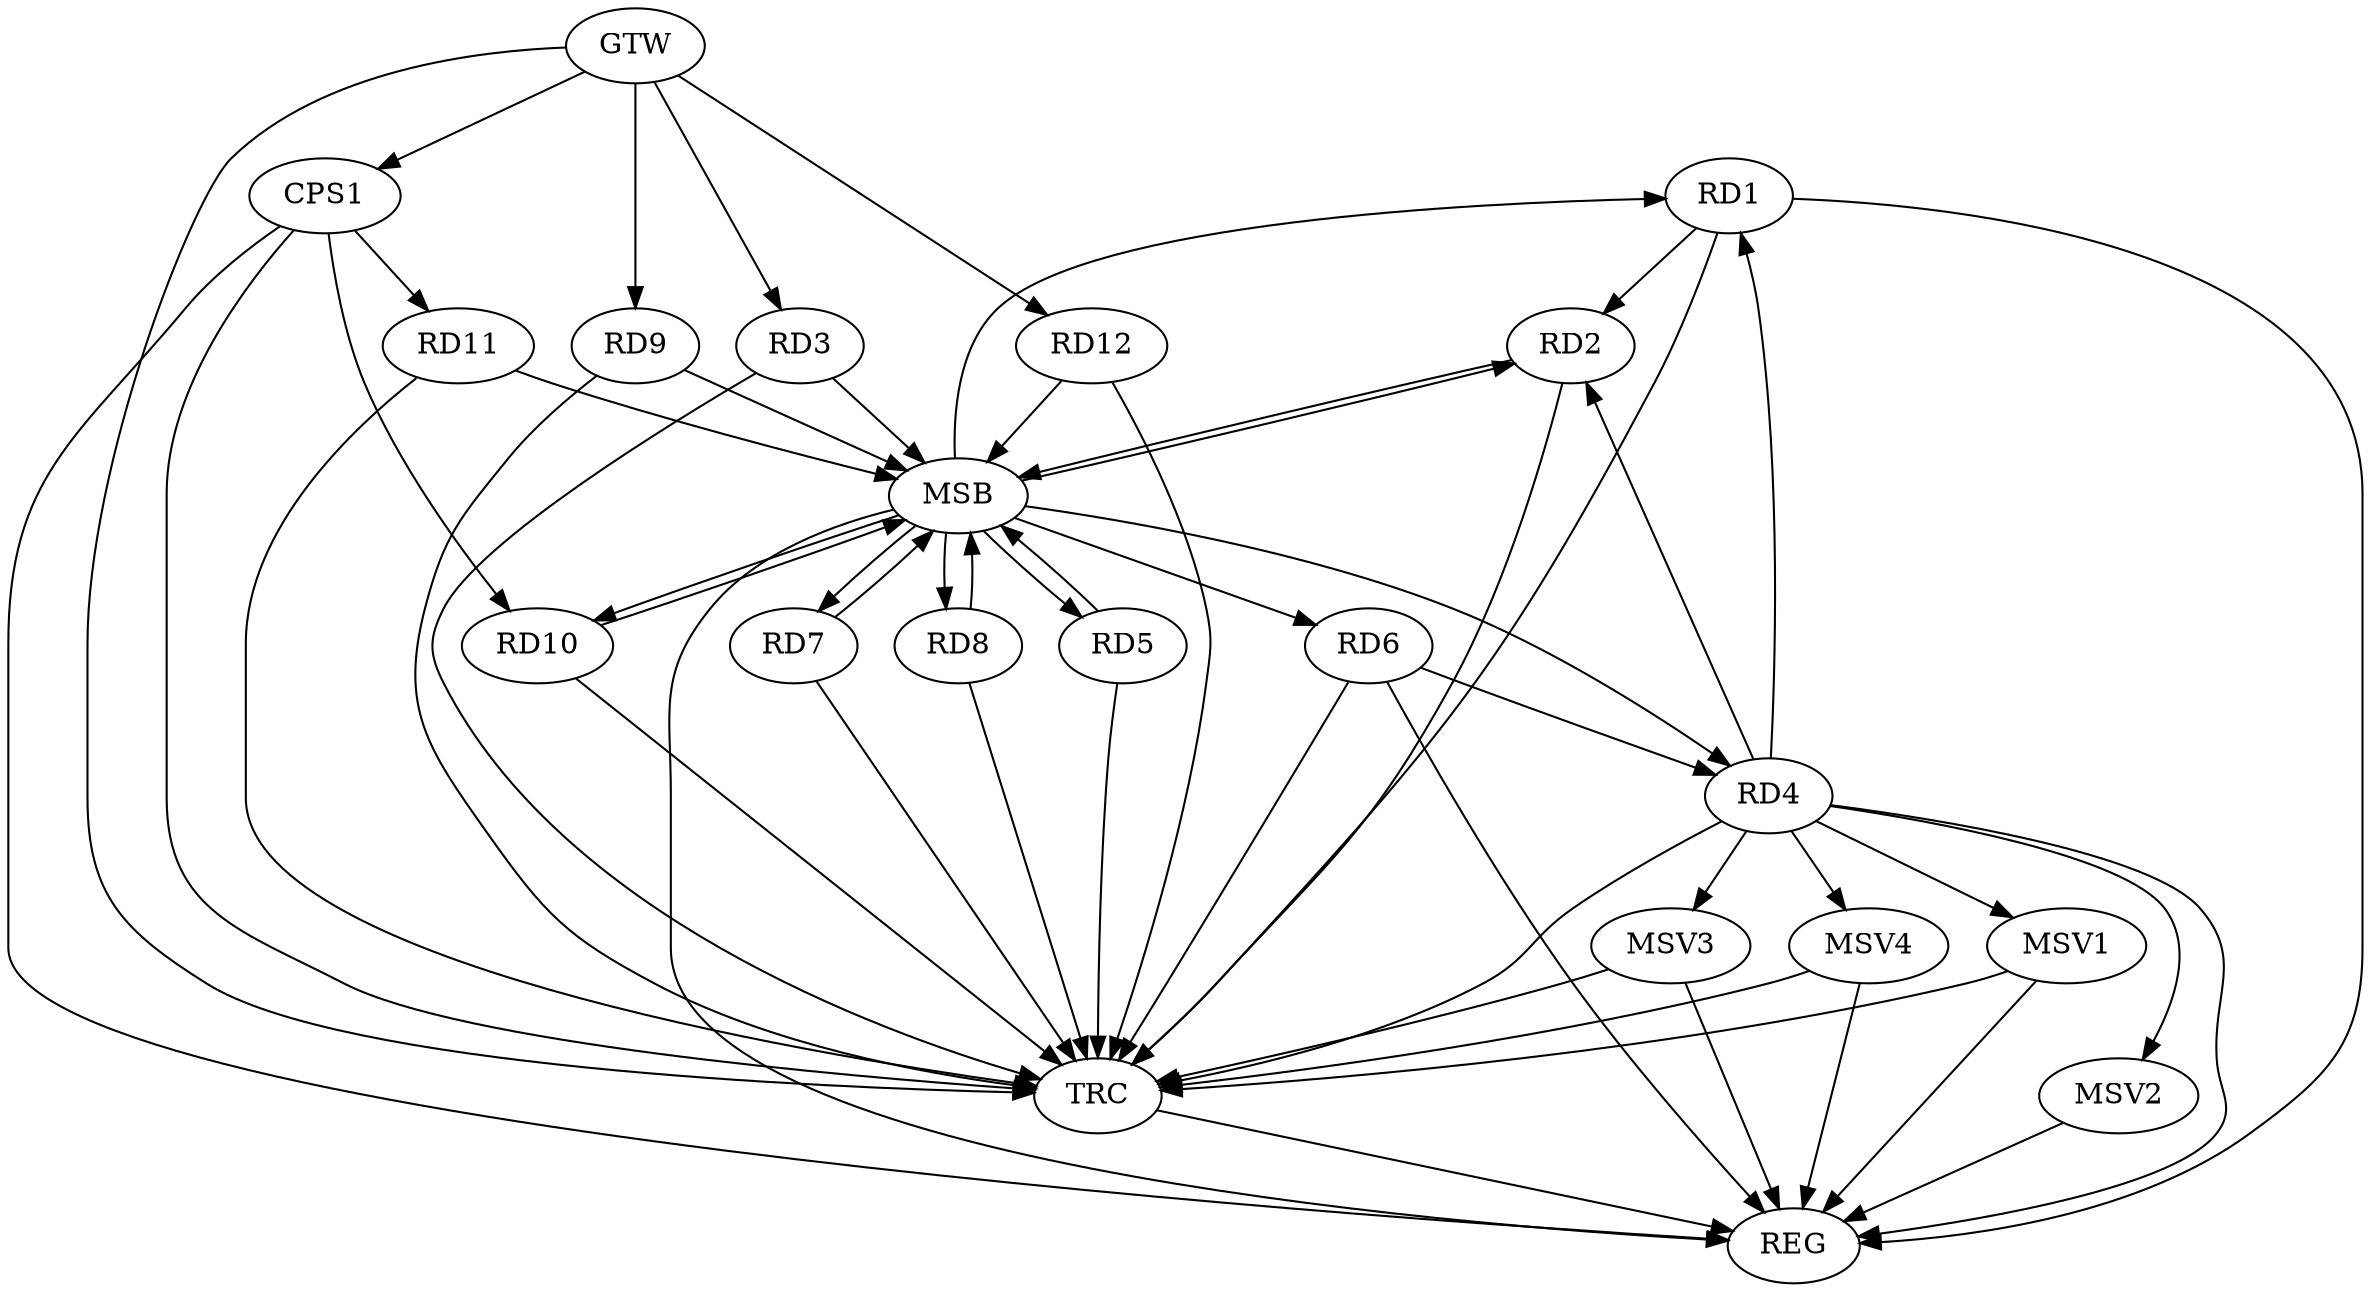 strict digraph G {
  RD1 [ label="RD1" ];
  RD2 [ label="RD2" ];
  RD3 [ label="RD3" ];
  RD4 [ label="RD4" ];
  RD5 [ label="RD5" ];
  RD6 [ label="RD6" ];
  RD7 [ label="RD7" ];
  RD8 [ label="RD8" ];
  RD9 [ label="RD9" ];
  RD10 [ label="RD10" ];
  RD11 [ label="RD11" ];
  RD12 [ label="RD12" ];
  CPS1 [ label="CPS1" ];
  GTW [ label="GTW" ];
  REG [ label="REG" ];
  MSB [ label="MSB" ];
  TRC [ label="TRC" ];
  MSV1 [ label="MSV1" ];
  MSV2 [ label="MSV2" ];
  MSV3 [ label="MSV3" ];
  MSV4 [ label="MSV4" ];
  RD1 -> RD2;
  RD4 -> RD1;
  RD4 -> RD2;
  RD6 -> RD4;
  CPS1 -> RD10;
  CPS1 -> RD11;
  GTW -> RD3;
  GTW -> RD9;
  GTW -> RD12;
  GTW -> CPS1;
  RD1 -> REG;
  RD4 -> REG;
  RD6 -> REG;
  CPS1 -> REG;
  RD2 -> MSB;
  MSB -> RD4;
  MSB -> RD7;
  MSB -> RD10;
  MSB -> REG;
  RD3 -> MSB;
  MSB -> RD2;
  RD5 -> MSB;
  MSB -> RD8;
  RD7 -> MSB;
  MSB -> RD1;
  RD8 -> MSB;
  MSB -> RD6;
  RD9 -> MSB;
  RD10 -> MSB;
  RD11 -> MSB;
  RD12 -> MSB;
  MSB -> RD5;
  RD1 -> TRC;
  RD2 -> TRC;
  RD3 -> TRC;
  RD4 -> TRC;
  RD5 -> TRC;
  RD6 -> TRC;
  RD7 -> TRC;
  RD8 -> TRC;
  RD9 -> TRC;
  RD10 -> TRC;
  RD11 -> TRC;
  RD12 -> TRC;
  CPS1 -> TRC;
  GTW -> TRC;
  TRC -> REG;
  RD4 -> MSV1;
  MSV1 -> REG;
  MSV1 -> TRC;
  RD4 -> MSV2;
  MSV2 -> REG;
  RD4 -> MSV3;
  RD4 -> MSV4;
  MSV3 -> REG;
  MSV3 -> TRC;
  MSV4 -> REG;
  MSV4 -> TRC;
}
